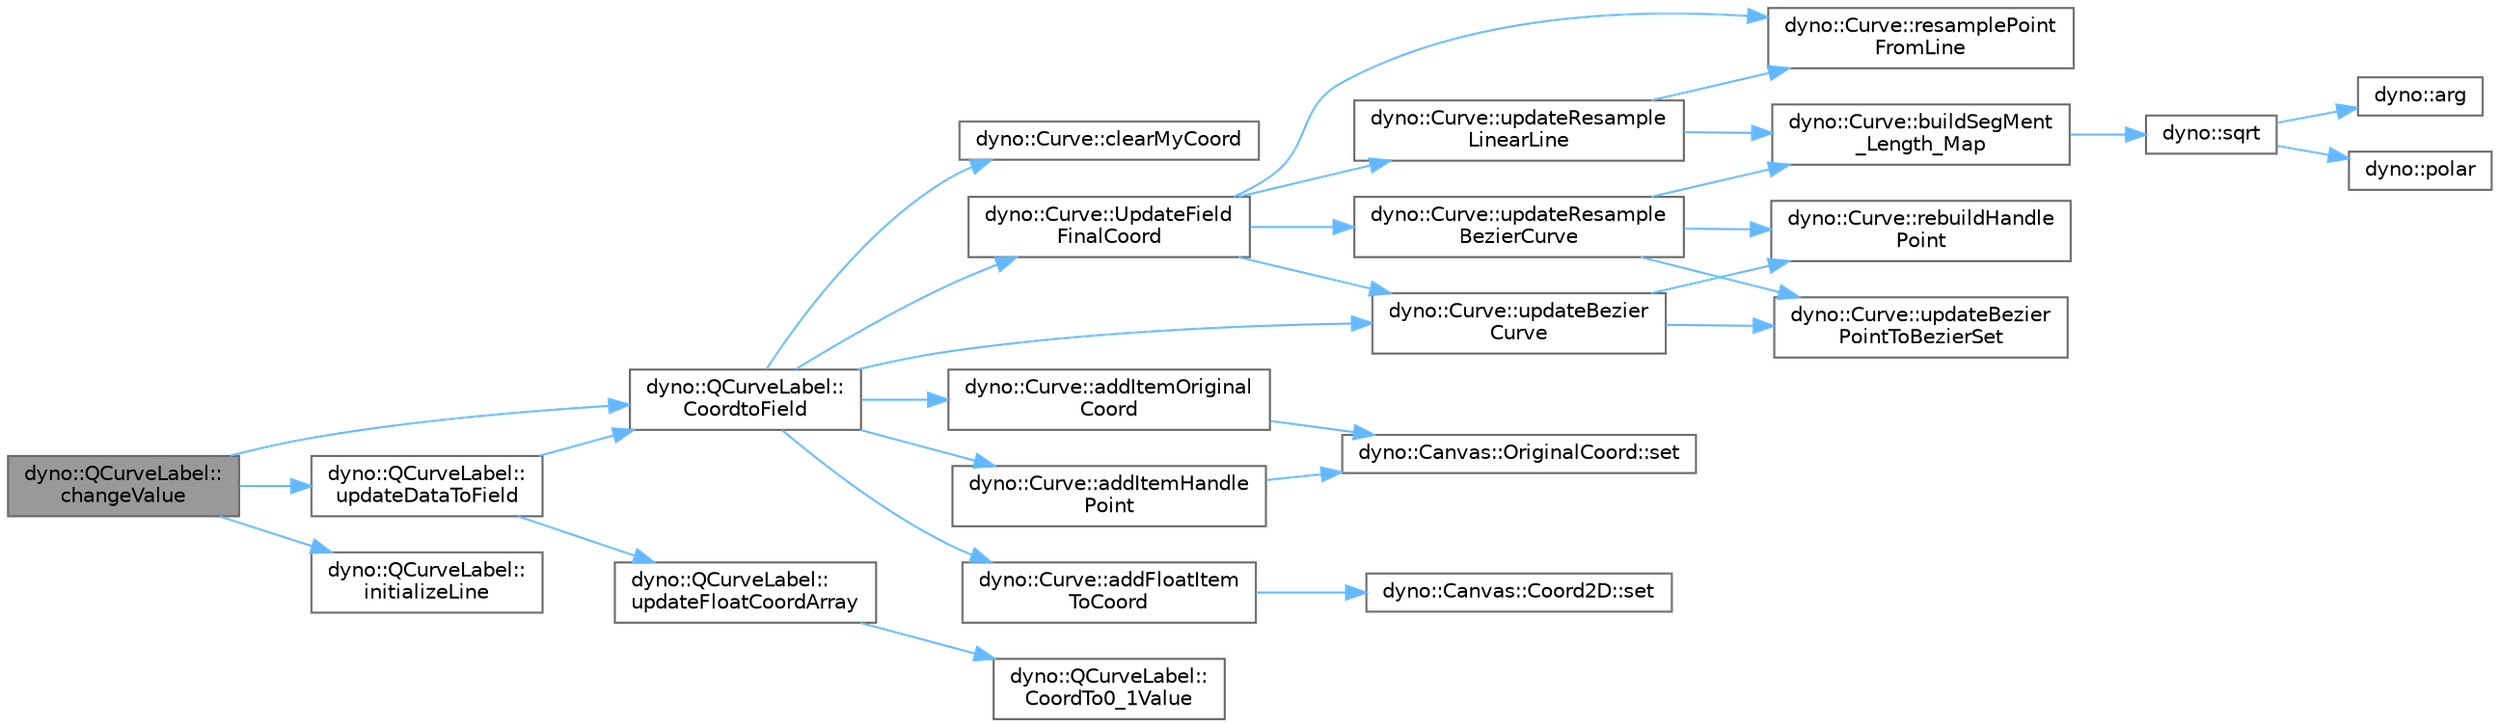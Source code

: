 digraph "dyno::QCurveLabel::changeValue"
{
 // LATEX_PDF_SIZE
  bgcolor="transparent";
  edge [fontname=Helvetica,fontsize=10,labelfontname=Helvetica,labelfontsize=10];
  node [fontname=Helvetica,fontsize=10,shape=box,height=0.2,width=0.4];
  rankdir="LR";
  Node1 [id="Node000001",label="dyno::QCurveLabel::\lchangeValue",height=0.2,width=0.4,color="gray40", fillcolor="grey60", style="filled", fontcolor="black",tooltip=" "];
  Node1 -> Node2 [id="edge1_Node000001_Node000002",color="steelblue1",style="solid",tooltip=" "];
  Node2 [id="Node000002",label="dyno::QCurveLabel::\lCoordtoField",height=0.2,width=0.4,color="grey40", fillcolor="white", style="filled",URL="$classdyno_1_1_q_curve_label.html#ae1a8d7bf41c9a09f1d99f9745984b394",tooltip=" "];
  Node2 -> Node3 [id="edge2_Node000002_Node000003",color="steelblue1",style="solid",tooltip=" "];
  Node3 [id="Node000003",label="dyno::Curve::addFloatItem\lToCoord",height=0.2,width=0.4,color="grey40", fillcolor="white", style="filled",URL="$classdyno_1_1_curve.html#ac7c9e5df50991c39fd70813ee9b1fd36",tooltip=" "];
  Node3 -> Node4 [id="edge3_Node000003_Node000004",color="steelblue1",style="solid",tooltip=" "];
  Node4 [id="Node000004",label="dyno::Canvas::Coord2D::set",height=0.2,width=0.4,color="grey40", fillcolor="white", style="filled",URL="$structdyno_1_1_canvas_1_1_coord2_d.html#a4a93793340804298c0d3b93cc0074fb4",tooltip=" "];
  Node2 -> Node5 [id="edge4_Node000002_Node000005",color="steelblue1",style="solid",tooltip=" "];
  Node5 [id="Node000005",label="dyno::Curve::addItemHandle\lPoint",height=0.2,width=0.4,color="grey40", fillcolor="white", style="filled",URL="$classdyno_1_1_curve.html#ac26f521b5d417eb6db16790e9ab907cd",tooltip=" "];
  Node5 -> Node6 [id="edge5_Node000005_Node000006",color="steelblue1",style="solid",tooltip=" "];
  Node6 [id="Node000006",label="dyno::Canvas::OriginalCoord::set",height=0.2,width=0.4,color="grey40", fillcolor="white", style="filled",URL="$structdyno_1_1_canvas_1_1_original_coord.html#aecb33648dd2b44ccf67da7176aec5714",tooltip=" "];
  Node2 -> Node7 [id="edge6_Node000002_Node000007",color="steelblue1",style="solid",tooltip=" "];
  Node7 [id="Node000007",label="dyno::Curve::addItemOriginal\lCoord",height=0.2,width=0.4,color="grey40", fillcolor="white", style="filled",URL="$classdyno_1_1_curve.html#ad1f5136524e9c27f7eee9c02ac20b95e",tooltip=" "];
  Node7 -> Node6 [id="edge7_Node000007_Node000006",color="steelblue1",style="solid",tooltip=" "];
  Node2 -> Node8 [id="edge8_Node000002_Node000008",color="steelblue1",style="solid",tooltip=" "];
  Node8 [id="Node000008",label="dyno::Curve::clearMyCoord",height=0.2,width=0.4,color="grey40", fillcolor="white", style="filled",URL="$classdyno_1_1_curve.html#a6b1fa4451c21aaa02a3410769caaec24",tooltip=" "];
  Node2 -> Node9 [id="edge9_Node000002_Node000009",color="steelblue1",style="solid",tooltip=" "];
  Node9 [id="Node000009",label="dyno::Curve::updateBezier\lCurve",height=0.2,width=0.4,color="grey40", fillcolor="white", style="filled",URL="$classdyno_1_1_curve.html#a6edb2e4e7bfad93ddb209e2b078479a6",tooltip=" "];
  Node9 -> Node10 [id="edge10_Node000009_Node000010",color="steelblue1",style="solid",tooltip=" "];
  Node10 [id="Node000010",label="dyno::Curve::rebuildHandle\lPoint",height=0.2,width=0.4,color="grey40", fillcolor="white", style="filled",URL="$classdyno_1_1_curve.html#a60736a7a8a8693feb0cffe709aa10b70",tooltip=" "];
  Node9 -> Node11 [id="edge11_Node000009_Node000011",color="steelblue1",style="solid",tooltip=" "];
  Node11 [id="Node000011",label="dyno::Curve::updateBezier\lPointToBezierSet",height=0.2,width=0.4,color="grey40", fillcolor="white", style="filled",URL="$classdyno_1_1_curve.html#a6227763099bbba17de18bfa35c6d393b",tooltip=" "];
  Node2 -> Node12 [id="edge12_Node000002_Node000012",color="steelblue1",style="solid",tooltip=" "];
  Node12 [id="Node000012",label="dyno::Curve::UpdateField\lFinalCoord",height=0.2,width=0.4,color="grey40", fillcolor="white", style="filled",URL="$classdyno_1_1_curve.html#a7db3e6ec645d16dcf56e43cc54fbe459",tooltip=" "];
  Node12 -> Node13 [id="edge13_Node000012_Node000013",color="steelblue1",style="solid",tooltip=" "];
  Node13 [id="Node000013",label="dyno::Curve::resamplePoint\lFromLine",height=0.2,width=0.4,color="grey40", fillcolor="white", style="filled",URL="$classdyno_1_1_curve.html#a3e2d7a7c65ad926896f0aaabcef92235",tooltip=" "];
  Node12 -> Node9 [id="edge14_Node000012_Node000009",color="steelblue1",style="solid",tooltip=" "];
  Node12 -> Node14 [id="edge15_Node000012_Node000014",color="steelblue1",style="solid",tooltip=" "];
  Node14 [id="Node000014",label="dyno::Curve::updateResample\lBezierCurve",height=0.2,width=0.4,color="grey40", fillcolor="white", style="filled",URL="$classdyno_1_1_curve.html#a1ae9f76a2148ab26374b2e1838a33c1d",tooltip=" "];
  Node14 -> Node15 [id="edge16_Node000014_Node000015",color="steelblue1",style="solid",tooltip=" "];
  Node15 [id="Node000015",label="dyno::Curve::buildSegMent\l_Length_Map",height=0.2,width=0.4,color="grey40", fillcolor="white", style="filled",URL="$classdyno_1_1_curve.html#a5d4f4f46ac9c6e6530117304524042eb",tooltip=" "];
  Node15 -> Node16 [id="edge17_Node000015_Node000016",color="steelblue1",style="solid",tooltip=" "];
  Node16 [id="Node000016",label="dyno::sqrt",height=0.2,width=0.4,color="grey40", fillcolor="white", style="filled",URL="$namespacedyno.html#ac2d9bbc99f7fd7afbe6b0889eff86281",tooltip=" "];
  Node16 -> Node17 [id="edge18_Node000016_Node000017",color="steelblue1",style="solid",tooltip=" "];
  Node17 [id="Node000017",label="dyno::arg",height=0.2,width=0.4,color="grey40", fillcolor="white", style="filled",URL="$namespacedyno.html#a04befed6e1a89e4c84fbc7009f951d26",tooltip=" "];
  Node16 -> Node18 [id="edge19_Node000016_Node000018",color="steelblue1",style="solid",tooltip=" "];
  Node18 [id="Node000018",label="dyno::polar",height=0.2,width=0.4,color="grey40", fillcolor="white", style="filled",URL="$namespacedyno.html#ac5d2551b7bf3e82e743324ebf79c203d",tooltip=" "];
  Node14 -> Node10 [id="edge20_Node000014_Node000010",color="steelblue1",style="solid",tooltip=" "];
  Node14 -> Node11 [id="edge21_Node000014_Node000011",color="steelblue1",style="solid",tooltip=" "];
  Node12 -> Node19 [id="edge22_Node000012_Node000019",color="steelblue1",style="solid",tooltip=" "];
  Node19 [id="Node000019",label="dyno::Curve::updateResample\lLinearLine",height=0.2,width=0.4,color="grey40", fillcolor="white", style="filled",URL="$classdyno_1_1_curve.html#ac7ff893e251801e7d088ca1db2dae675",tooltip=" "];
  Node19 -> Node15 [id="edge23_Node000019_Node000015",color="steelblue1",style="solid",tooltip=" "];
  Node19 -> Node13 [id="edge24_Node000019_Node000013",color="steelblue1",style="solid",tooltip=" "];
  Node1 -> Node20 [id="edge25_Node000001_Node000020",color="steelblue1",style="solid",tooltip=" "];
  Node20 [id="Node000020",label="dyno::QCurveLabel::\linitializeLine",height=0.2,width=0.4,color="grey40", fillcolor="white", style="filled",URL="$classdyno_1_1_q_curve_label.html#aa135716c45186f70e3847f4f51002c31",tooltip=" "];
  Node1 -> Node21 [id="edge26_Node000001_Node000021",color="steelblue1",style="solid",tooltip=" "];
  Node21 [id="Node000021",label="dyno::QCurveLabel::\lupdateDataToField",height=0.2,width=0.4,color="grey40", fillcolor="white", style="filled",URL="$classdyno_1_1_q_curve_label.html#af2c5bb123018516a7490b84cdb2798f6",tooltip=" "];
  Node21 -> Node2 [id="edge27_Node000021_Node000002",color="steelblue1",style="solid",tooltip=" "];
  Node21 -> Node22 [id="edge28_Node000021_Node000022",color="steelblue1",style="solid",tooltip=" "];
  Node22 [id="Node000022",label="dyno::QCurveLabel::\lupdateFloatCoordArray",height=0.2,width=0.4,color="grey40", fillcolor="white", style="filled",URL="$classdyno_1_1_q_curve_label.html#a5a0ade1caabcdeabf0f56a78cf21d1bb",tooltip=" "];
  Node22 -> Node23 [id="edge29_Node000022_Node000023",color="steelblue1",style="solid",tooltip=" "];
  Node23 [id="Node000023",label="dyno::QCurveLabel::\lCoordTo0_1Value",height=0.2,width=0.4,color="grey40", fillcolor="white", style="filled",URL="$classdyno_1_1_q_curve_label.html#a7c64b973eccace368c6df41aa06ebd66",tooltip=" "];
}
